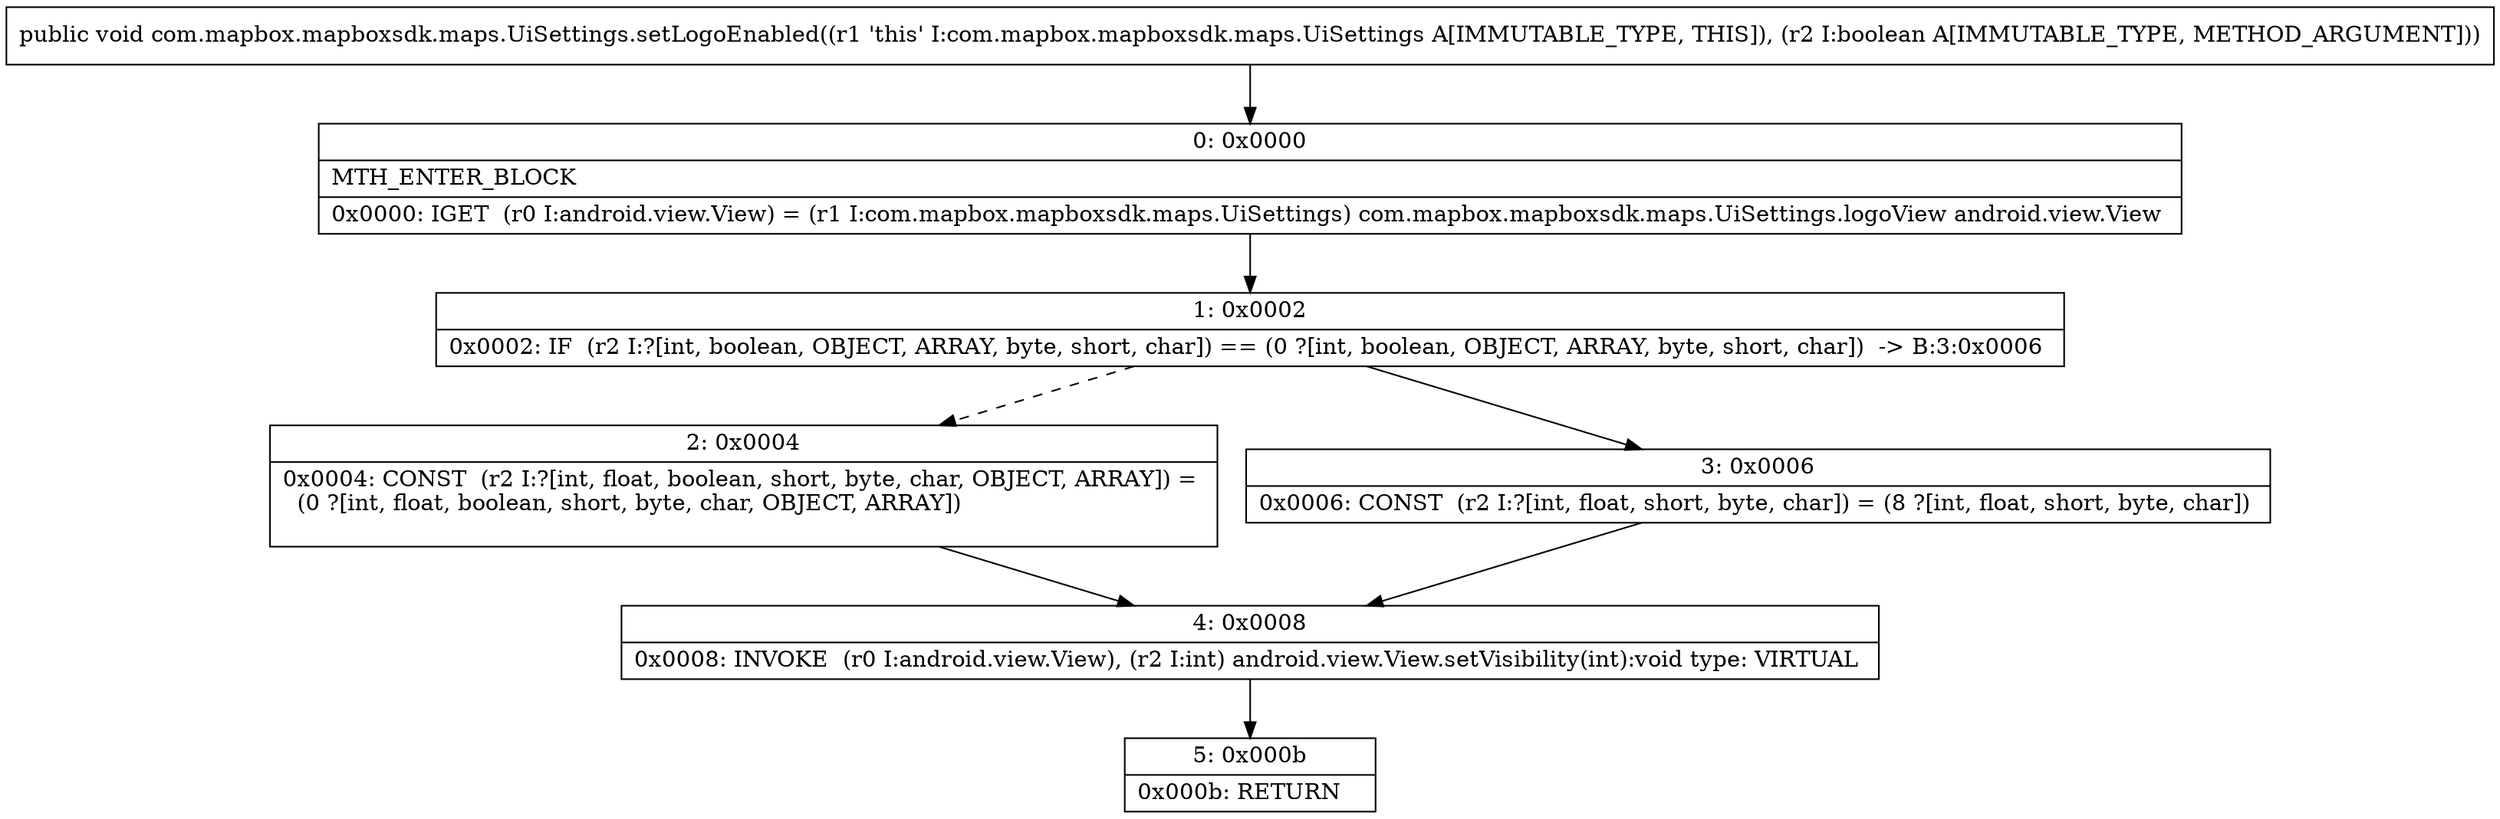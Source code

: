 digraph "CFG forcom.mapbox.mapboxsdk.maps.UiSettings.setLogoEnabled(Z)V" {
Node_0 [shape=record,label="{0\:\ 0x0000|MTH_ENTER_BLOCK\l|0x0000: IGET  (r0 I:android.view.View) = (r1 I:com.mapbox.mapboxsdk.maps.UiSettings) com.mapbox.mapboxsdk.maps.UiSettings.logoView android.view.View \l}"];
Node_1 [shape=record,label="{1\:\ 0x0002|0x0002: IF  (r2 I:?[int, boolean, OBJECT, ARRAY, byte, short, char]) == (0 ?[int, boolean, OBJECT, ARRAY, byte, short, char])  \-\> B:3:0x0006 \l}"];
Node_2 [shape=record,label="{2\:\ 0x0004|0x0004: CONST  (r2 I:?[int, float, boolean, short, byte, char, OBJECT, ARRAY]) = \l  (0 ?[int, float, boolean, short, byte, char, OBJECT, ARRAY])\l \l}"];
Node_3 [shape=record,label="{3\:\ 0x0006|0x0006: CONST  (r2 I:?[int, float, short, byte, char]) = (8 ?[int, float, short, byte, char]) \l}"];
Node_4 [shape=record,label="{4\:\ 0x0008|0x0008: INVOKE  (r0 I:android.view.View), (r2 I:int) android.view.View.setVisibility(int):void type: VIRTUAL \l}"];
Node_5 [shape=record,label="{5\:\ 0x000b|0x000b: RETURN   \l}"];
MethodNode[shape=record,label="{public void com.mapbox.mapboxsdk.maps.UiSettings.setLogoEnabled((r1 'this' I:com.mapbox.mapboxsdk.maps.UiSettings A[IMMUTABLE_TYPE, THIS]), (r2 I:boolean A[IMMUTABLE_TYPE, METHOD_ARGUMENT])) }"];
MethodNode -> Node_0;
Node_0 -> Node_1;
Node_1 -> Node_2[style=dashed];
Node_1 -> Node_3;
Node_2 -> Node_4;
Node_3 -> Node_4;
Node_4 -> Node_5;
}

